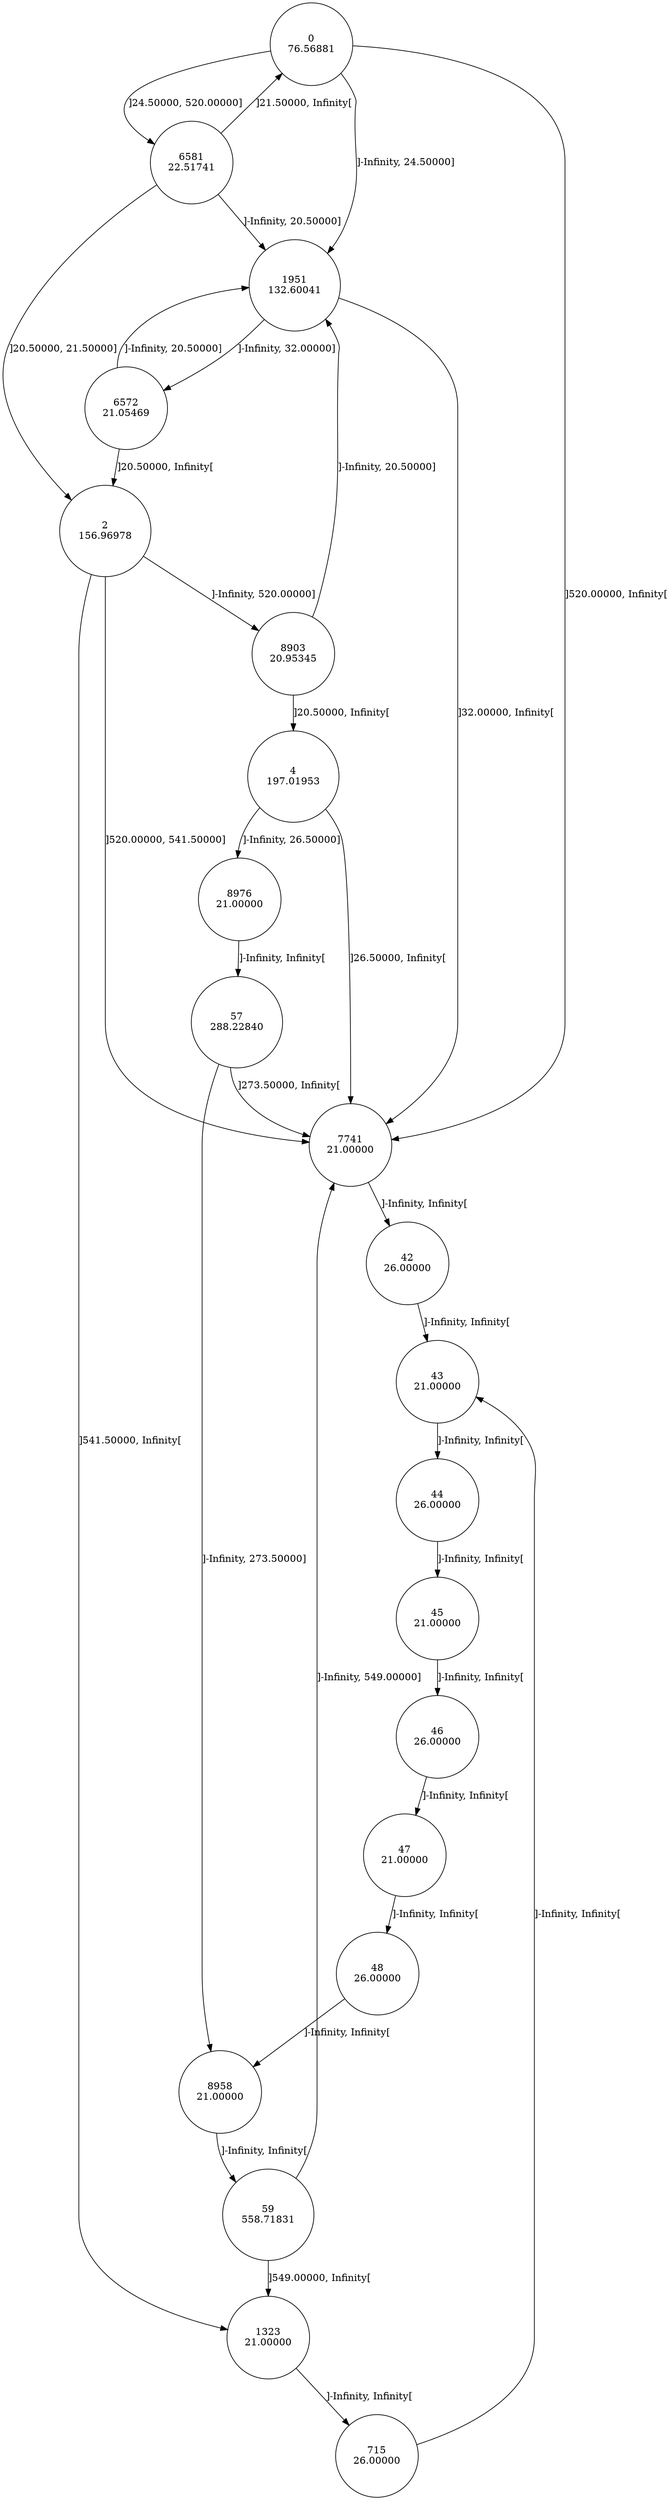 digraph DFA {
0 [shape=circle, label="0\n76.56881"];
	0 -> 1951 [label="]-Infinity, 24.50000]"];
	0 -> 6581 [label="]24.50000, 520.00000]"];
	0 -> 7741 [label="]520.00000, Infinity["];
7741 [shape=circle, label="7741\n21.00000"];
	7741 -> 42 [label="]-Infinity, Infinity["];
42 [shape=circle, label="42\n26.00000"];
	42 -> 43 [label="]-Infinity, Infinity["];
43 [shape=circle, label="43\n21.00000"];
	43 -> 44 [label="]-Infinity, Infinity["];
44 [shape=circle, label="44\n26.00000"];
	44 -> 45 [label="]-Infinity, Infinity["];
45 [shape=circle, label="45\n21.00000"];
	45 -> 46 [label="]-Infinity, Infinity["];
46 [shape=circle, label="46\n26.00000"];
	46 -> 47 [label="]-Infinity, Infinity["];
47 [shape=circle, label="47\n21.00000"];
	47 -> 48 [label="]-Infinity, Infinity["];
48 [shape=circle, label="48\n26.00000"];
	48 -> 8958 [label="]-Infinity, Infinity["];
8958 [shape=circle, label="8958\n21.00000"];
	8958 -> 59 [label="]-Infinity, Infinity["];
59 [shape=circle, label="59\n558.71831"];
	59 -> 7741 [label="]-Infinity, 549.00000]"];
	59 -> 1323 [label="]549.00000, Infinity["];
1323 [shape=circle, label="1323\n21.00000"];
	1323 -> 715 [label="]-Infinity, Infinity["];
715 [shape=circle, label="715\n26.00000"];
	715 -> 43 [label="]-Infinity, Infinity["];
6581 [shape=circle, label="6581\n22.51741"];
	6581 -> 1951 [label="]-Infinity, 20.50000]"];
	6581 -> 2 [label="]20.50000, 21.50000]"];
	6581 -> 0 [label="]21.50000, Infinity["];
2 [shape=circle, label="2\n156.96978"];
	2 -> 8903 [label="]-Infinity, 520.00000]"];
	2 -> 7741 [label="]520.00000, 541.50000]"];
	2 -> 1323 [label="]541.50000, Infinity["];
8903 [shape=circle, label="8903\n20.95345"];
	8903 -> 1951 [label="]-Infinity, 20.50000]"];
	8903 -> 4 [label="]20.50000, Infinity["];
4 [shape=circle, label="4\n197.01953"];
	4 -> 8976 [label="]-Infinity, 26.50000]"];
	4 -> 7741 [label="]26.50000, Infinity["];
8976 [shape=circle, label="8976\n21.00000"];
	8976 -> 57 [label="]-Infinity, Infinity["];
57 [shape=circle, label="57\n288.22840"];
	57 -> 8958 [label="]-Infinity, 273.50000]"];
	57 -> 7741 [label="]273.50000, Infinity["];
1951 [shape=circle, label="1951\n132.60041"];
	1951 -> 6572 [label="]-Infinity, 32.00000]"];
	1951 -> 7741 [label="]32.00000, Infinity["];
6572 [shape=circle, label="6572\n21.05469"];
	6572 -> 1951 [label="]-Infinity, 20.50000]"];
	6572 -> 2 [label="]20.50000, Infinity["];
}